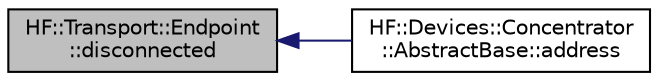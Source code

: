 digraph "HF::Transport::Endpoint::disconnected"
{
  edge [fontname="Helvetica",fontsize="10",labelfontname="Helvetica",labelfontsize="10"];
  node [fontname="Helvetica",fontsize="10",shape=record];
  rankdir="LR";
  Node6 [label="HF::Transport::Endpoint\l::disconnected",height=0.2,width=0.4,color="black", fillcolor="grey75", style="filled", fontcolor="black"];
  Node6 -> Node7 [dir="back",color="midnightblue",fontsize="10",style="solid",fontname="Helvetica"];
  Node7 [label="HF::Devices::Concentrator\l::AbstractBase::address",height=0.2,width=0.4,color="black", fillcolor="white", style="filled",URL="$classHF_1_1Devices_1_1Concentrator_1_1AbstractBase.html#ad0dd04e163140bca05b5d37253d2805c",tooltip="Return the device address on the HAN-FUN network, when the device is registered, or HF_BROADCAST_ADDR..."];
}
